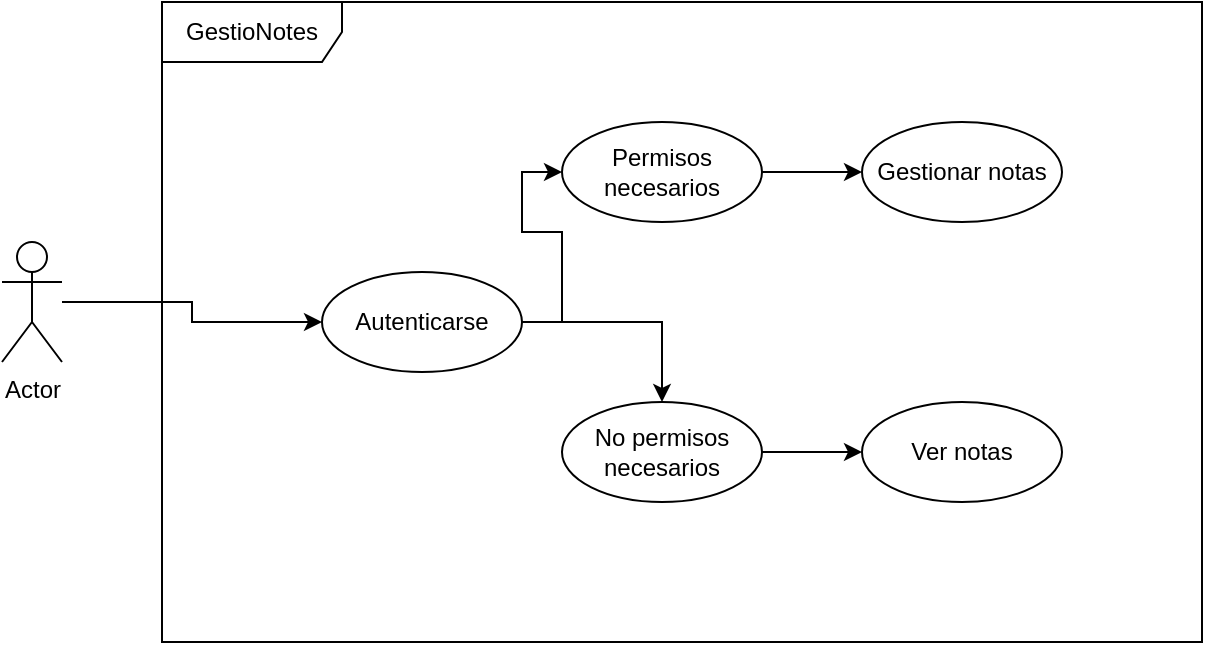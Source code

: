 <mxGraphModel dx="1318" dy="859" grid="1" gridSize="10" guides="1" tooltips="1" connect="1" arrows="1" fold="1" page="1" pageScale="1" pageWidth="827" pageHeight="1169" math="0" shadow="0"><root><mxCell id="0"/><mxCell id="1" parent="0"/><mxCell id="o2mUwz7Grx4vO63S1X5e-2" value="GestioNotes" style="shape=umlFrame;whiteSpace=wrap;html=1;width=90;height=30;" parent="1" vertex="1"><mxGeometry x="120" y="40" width="520" height="320" as="geometry"/></mxCell><mxCell id="o2mUwz7Grx4vO63S1X5e-6" style="edgeStyle=orthogonalEdgeStyle;rounded=0;orthogonalLoop=1;jettySize=auto;html=1;" parent="1" source="o2mUwz7Grx4vO63S1X5e-3" target="o2mUwz7Grx4vO63S1X5e-5" edge="1"><mxGeometry relative="1" as="geometry"/></mxCell><mxCell id="o2mUwz7Grx4vO63S1X5e-3" value="Actor" style="shape=umlActor;verticalLabelPosition=bottom;verticalAlign=top;html=1;" parent="1" vertex="1"><mxGeometry x="40" y="160" width="30" height="60" as="geometry"/></mxCell><mxCell id="o2mUwz7Grx4vO63S1X5e-9" style="edgeStyle=orthogonalEdgeStyle;rounded=0;orthogonalLoop=1;jettySize=auto;html=1;" parent="1" source="o2mUwz7Grx4vO63S1X5e-5" target="o2mUwz7Grx4vO63S1X5e-8" edge="1"><mxGeometry relative="1" as="geometry"/></mxCell><mxCell id="o2mUwz7Grx4vO63S1X5e-10" style="edgeStyle=orthogonalEdgeStyle;rounded=0;orthogonalLoop=1;jettySize=auto;html=1;entryX=0;entryY=0.5;entryDx=0;entryDy=0;" parent="1" source="o2mUwz7Grx4vO63S1X5e-5" target="o2mUwz7Grx4vO63S1X5e-7" edge="1"><mxGeometry relative="1" as="geometry"/></mxCell><mxCell id="o2mUwz7Grx4vO63S1X5e-5" value="Autenticarse" style="ellipse;whiteSpace=wrap;html=1;" parent="1" vertex="1"><mxGeometry x="200" y="175" width="100" height="50" as="geometry"/></mxCell><mxCell id="o2mUwz7Grx4vO63S1X5e-13" style="edgeStyle=orthogonalEdgeStyle;rounded=0;orthogonalLoop=1;jettySize=auto;html=1;" parent="1" source="o2mUwz7Grx4vO63S1X5e-7" target="o2mUwz7Grx4vO63S1X5e-11" edge="1"><mxGeometry relative="1" as="geometry"/></mxCell><mxCell id="o2mUwz7Grx4vO63S1X5e-7" value="Permisos necesarios" style="ellipse;whiteSpace=wrap;html=1;" parent="1" vertex="1"><mxGeometry x="320" y="100" width="100" height="50" as="geometry"/></mxCell><mxCell id="o2mUwz7Grx4vO63S1X5e-14" style="edgeStyle=orthogonalEdgeStyle;rounded=0;orthogonalLoop=1;jettySize=auto;html=1;" parent="1" source="o2mUwz7Grx4vO63S1X5e-8" target="o2mUwz7Grx4vO63S1X5e-12" edge="1"><mxGeometry relative="1" as="geometry"/></mxCell><mxCell id="o2mUwz7Grx4vO63S1X5e-8" value="No permisos necesarios" style="ellipse;whiteSpace=wrap;html=1;" parent="1" vertex="1"><mxGeometry x="320" y="240" width="100" height="50" as="geometry"/></mxCell><mxCell id="o2mUwz7Grx4vO63S1X5e-11" value="Gestionar notas" style="ellipse;whiteSpace=wrap;html=1;" parent="1" vertex="1"><mxGeometry x="470" y="100" width="100" height="50" as="geometry"/></mxCell><mxCell id="o2mUwz7Grx4vO63S1X5e-12" value="Ver notas" style="ellipse;whiteSpace=wrap;html=1;" parent="1" vertex="1"><mxGeometry x="470" y="240" width="100" height="50" as="geometry"/></mxCell></root></mxGraphModel>